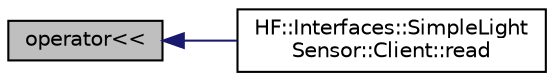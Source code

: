 digraph "operator&lt;&lt;"
{
  edge [fontname="Helvetica",fontsize="10",labelfontname="Helvetica",labelfontsize="10"];
  node [fontname="Helvetica",fontsize="10",shape=record];
  rankdir="LR";
  Node5 [label="operator\<\<",height=0.2,width=0.4,color="black", fillcolor="grey75", style="filled", fontcolor="black"];
  Node5 -> Node6 [dir="back",color="midnightblue",fontsize="10",style="solid",fontname="Helvetica"];
  Node6 [label="HF::Interfaces::SimpleLight\lSensor::Client::read",height=0.2,width=0.4,color="black", fillcolor="white", style="filled",URL="$structHF_1_1Interfaces_1_1SimpleLightSensor_1_1Client.html#a8eaa941fc8b629cc1629199449dd2639",tooltip="Send a GET_ATTR_REQ to the given address to get the current lux readings. "];
}
